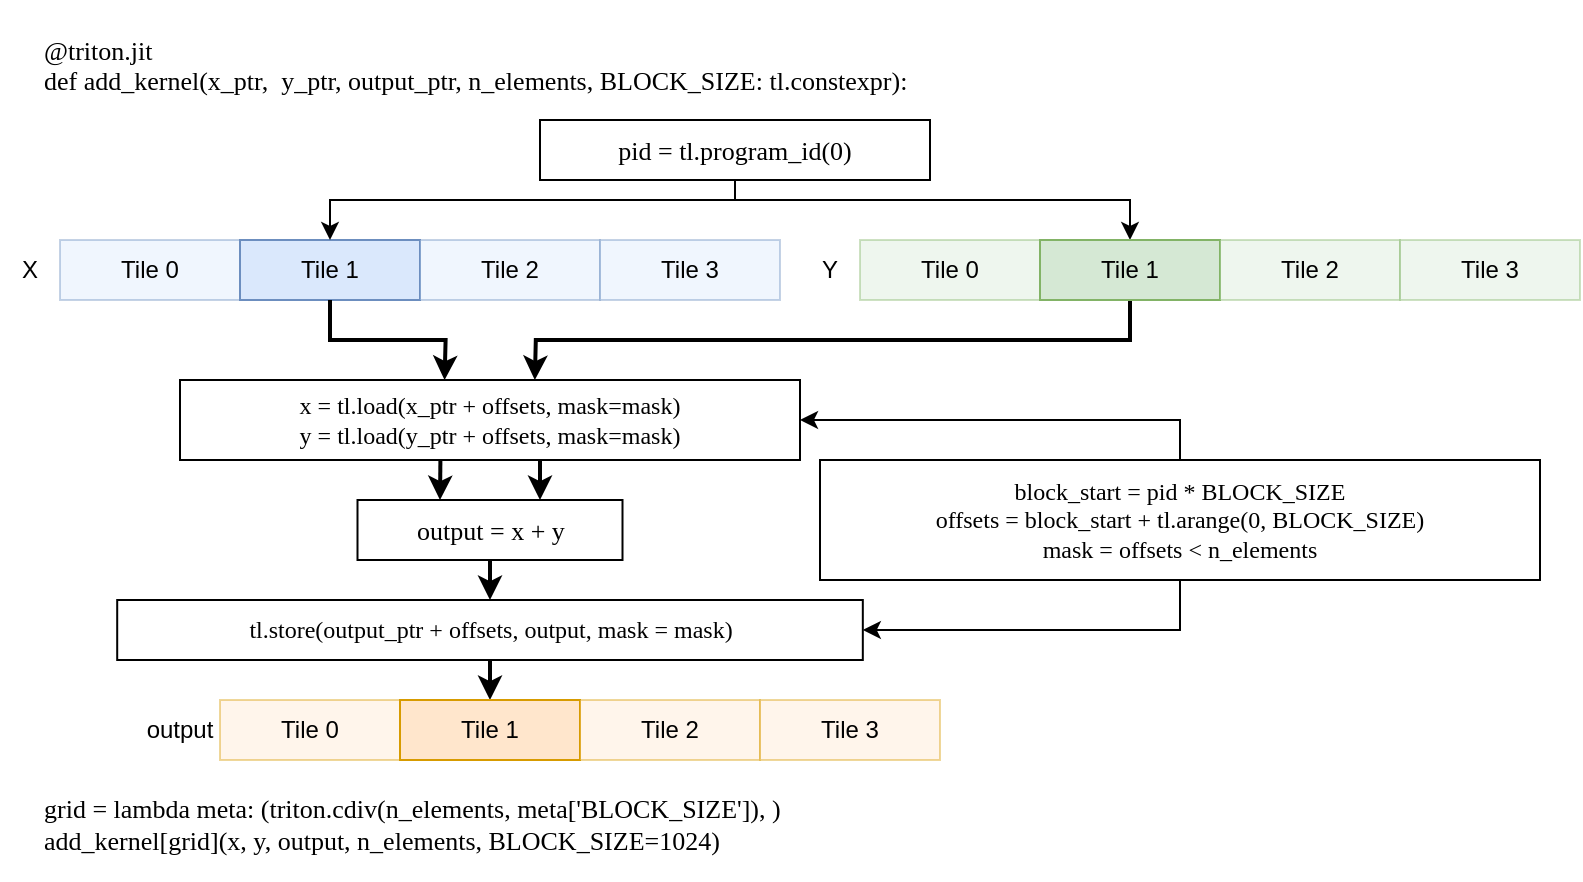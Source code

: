 <mxfile version="24.4.4" type="github">
  <diagram name="第 1 页" id="RcPKkfsmRsznaoQKJP8Q">
    <mxGraphModel dx="1307" dy="717" grid="1" gridSize="10" guides="1" tooltips="1" connect="1" arrows="1" fold="1" page="1" pageScale="1" pageWidth="1000" pageHeight="1000" math="0" shadow="0">
      <root>
        <mxCell id="0" />
        <mxCell id="1" parent="0" />
        <mxCell id="9adOE88UKB7edKcErL7R-2" value="Tile 0" style="rounded=0;whiteSpace=wrap;html=1;fillColor=#dae8fc;strokeColor=#6c8ebf;opacity=40;" vertex="1" parent="1">
          <mxGeometry x="40" y="340" width="90" height="30" as="geometry" />
        </mxCell>
        <mxCell id="9adOE88UKB7edKcErL7R-3" value="Tile 1" style="rounded=0;whiteSpace=wrap;html=1;fillColor=#dae8fc;strokeColor=#6c8ebf;" vertex="1" parent="1">
          <mxGeometry x="130" y="340" width="90" height="30" as="geometry" />
        </mxCell>
        <mxCell id="9adOE88UKB7edKcErL7R-4" value="Tile 2" style="rounded=0;whiteSpace=wrap;html=1;fillColor=#dae8fc;strokeColor=#6c8ebf;opacity=40;" vertex="1" parent="1">
          <mxGeometry x="220" y="340" width="90" height="30" as="geometry" />
        </mxCell>
        <mxCell id="9adOE88UKB7edKcErL7R-5" value="Tile 3" style="rounded=0;whiteSpace=wrap;html=1;fillColor=#dae8fc;strokeColor=#6c8ebf;opacity=40;" vertex="1" parent="1">
          <mxGeometry x="310" y="340" width="90" height="30" as="geometry" />
        </mxCell>
        <mxCell id="9adOE88UKB7edKcErL7R-47" style="edgeStyle=orthogonalEdgeStyle;rounded=0;orthogonalLoop=1;jettySize=auto;html=1;exitX=0.5;exitY=1;exitDx=0;exitDy=0;entryX=0.5;entryY=0;entryDx=0;entryDy=0;" edge="1" parent="1" source="9adOE88UKB7edKcErL7R-6" target="9adOE88UKB7edKcErL7R-3">
          <mxGeometry relative="1" as="geometry">
            <Array as="points">
              <mxPoint x="378" y="320" />
              <mxPoint x="175" y="320" />
            </Array>
          </mxGeometry>
        </mxCell>
        <mxCell id="9adOE88UKB7edKcErL7R-48" style="edgeStyle=orthogonalEdgeStyle;rounded=0;orthogonalLoop=1;jettySize=auto;html=1;exitX=0.5;exitY=1;exitDx=0;exitDy=0;" edge="1" parent="1" source="9adOE88UKB7edKcErL7R-6" target="9adOE88UKB7edKcErL7R-12">
          <mxGeometry relative="1" as="geometry">
            <Array as="points">
              <mxPoint x="378" y="320" />
              <mxPoint x="575" y="320" />
            </Array>
          </mxGeometry>
        </mxCell>
        <mxCell id="9adOE88UKB7edKcErL7R-6" value="pid = tl.program_id(0)" style="rounded=0;whiteSpace=wrap;html=1;fontFamily=Lucida Console;fontSize=13;" vertex="1" parent="1">
          <mxGeometry x="280" y="280" width="195" height="30" as="geometry" />
        </mxCell>
        <mxCell id="9adOE88UKB7edKcErL7R-43" style="edgeStyle=orthogonalEdgeStyle;rounded=0;orthogonalLoop=1;jettySize=auto;html=1;exitX=0.5;exitY=1;exitDx=0;exitDy=0;entryX=1;entryY=0.5;entryDx=0;entryDy=0;" edge="1" parent="1" source="9adOE88UKB7edKcErL7R-8" target="9adOE88UKB7edKcErL7R-34">
          <mxGeometry relative="1" as="geometry" />
        </mxCell>
        <mxCell id="9adOE88UKB7edKcErL7R-44" style="edgeStyle=orthogonalEdgeStyle;rounded=0;orthogonalLoop=1;jettySize=auto;html=1;exitX=0.5;exitY=0;exitDx=0;exitDy=0;entryX=1;entryY=0.5;entryDx=0;entryDy=0;" edge="1" parent="1" source="9adOE88UKB7edKcErL7R-8" target="9adOE88UKB7edKcErL7R-20">
          <mxGeometry relative="1" as="geometry" />
        </mxCell>
        <mxCell id="9adOE88UKB7edKcErL7R-8" value="block_start = pid * BLOCK_SIZE&lt;div style=&quot;font-size: 12px;&quot;&gt;offsets = block_start + tl.arange(0, BLOCK_SIZE)&lt;/div&gt;&lt;div style=&quot;font-size: 12px;&quot;&gt;mask = offsets &amp;lt; n_elements&lt;br style=&quot;font-size: 12px;&quot;&gt;&lt;/div&gt;" style="rounded=0;whiteSpace=wrap;html=1;fontFamily=Lucida Console;fontSize=12;" vertex="1" parent="1">
          <mxGeometry x="420" y="450" width="360" height="60" as="geometry" />
        </mxCell>
        <mxCell id="9adOE88UKB7edKcErL7R-11" value="Tile 0" style="rounded=0;whiteSpace=wrap;html=1;fillColor=#d5e8d4;strokeColor=#82b366;opacity=40;" vertex="1" parent="1">
          <mxGeometry x="440" y="340" width="90" height="30" as="geometry" />
        </mxCell>
        <mxCell id="9adOE88UKB7edKcErL7R-18" style="edgeStyle=orthogonalEdgeStyle;rounded=0;orthogonalLoop=1;jettySize=auto;html=1;exitX=0.5;exitY=1;exitDx=0;exitDy=0;strokeWidth=2;" edge="1" parent="1" source="9adOE88UKB7edKcErL7R-12">
          <mxGeometry relative="1" as="geometry">
            <mxPoint x="277.429" y="410" as="targetPoint" />
          </mxGeometry>
        </mxCell>
        <mxCell id="9adOE88UKB7edKcErL7R-12" value="Tile 1" style="rounded=0;whiteSpace=wrap;html=1;fillColor=#d5e8d4;strokeColor=#82b366;" vertex="1" parent="1">
          <mxGeometry x="530" y="340" width="90" height="30" as="geometry" />
        </mxCell>
        <mxCell id="9adOE88UKB7edKcErL7R-13" value="Tile 2" style="rounded=0;whiteSpace=wrap;html=1;fillColor=#d5e8d4;strokeColor=#82b366;opacity=40;" vertex="1" parent="1">
          <mxGeometry x="620" y="340" width="90" height="30" as="geometry" />
        </mxCell>
        <mxCell id="9adOE88UKB7edKcErL7R-14" value="Tile 3" style="rounded=0;whiteSpace=wrap;html=1;fillColor=#d5e8d4;strokeColor=#82b366;opacity=40;" vertex="1" parent="1">
          <mxGeometry x="710" y="340" width="90" height="30" as="geometry" />
        </mxCell>
        <mxCell id="9adOE88UKB7edKcErL7R-15" value="X" style="text;html=1;align=center;verticalAlign=middle;whiteSpace=wrap;rounded=0;" vertex="1" parent="1">
          <mxGeometry x="10" y="340" width="30" height="30" as="geometry" />
        </mxCell>
        <mxCell id="9adOE88UKB7edKcErL7R-16" value="Y" style="text;html=1;align=center;verticalAlign=middle;whiteSpace=wrap;rounded=0;" vertex="1" parent="1">
          <mxGeometry x="410" y="340" width="30" height="30" as="geometry" />
        </mxCell>
        <mxCell id="9adOE88UKB7edKcErL7R-17" style="edgeStyle=orthogonalEdgeStyle;rounded=0;orthogonalLoop=1;jettySize=auto;html=1;exitX=0.5;exitY=1;exitDx=0;exitDy=0;strokeWidth=2;" edge="1" parent="1" source="9adOE88UKB7edKcErL7R-3">
          <mxGeometry relative="1" as="geometry">
            <mxPoint x="232.286" y="410" as="targetPoint" />
          </mxGeometry>
        </mxCell>
        <mxCell id="9adOE88UKB7edKcErL7R-20" value="x = tl.load(x_ptr + offsets, mask=mask)&lt;div style=&quot;font-size: 12px;&quot;&gt;y = tl.load(y_ptr + offsets, mask=mask)&lt;br style=&quot;font-size: 12px;&quot;&gt;&lt;/div&gt;" style="rounded=0;whiteSpace=wrap;html=1;fontFamily=Lucida Console;fontSize=12;" vertex="1" parent="1">
          <mxGeometry x="100" y="410" width="310" height="40" as="geometry" />
        </mxCell>
        <mxCell id="9adOE88UKB7edKcErL7R-30" value="" style="endArrow=classic;html=1;rounded=0;exitX=0.42;exitY=1.007;exitDx=0;exitDy=0;exitPerimeter=0;strokeWidth=2;" edge="1" parent="1" source="9adOE88UKB7edKcErL7R-20">
          <mxGeometry width="50" height="50" relative="1" as="geometry">
            <mxPoint x="250" y="360" as="sourcePoint" />
            <mxPoint x="230" y="470" as="targetPoint" />
          </mxGeometry>
        </mxCell>
        <mxCell id="9adOE88UKB7edKcErL7R-31" value="" style="endArrow=classic;html=1;rounded=0;exitX=0.42;exitY=1.007;exitDx=0;exitDy=0;exitPerimeter=0;strokeWidth=2;" edge="1" parent="1">
          <mxGeometry width="50" height="50" relative="1" as="geometry">
            <mxPoint x="280" y="450" as="sourcePoint" />
            <mxPoint x="280" y="470" as="targetPoint" />
          </mxGeometry>
        </mxCell>
        <mxCell id="9adOE88UKB7edKcErL7R-40" style="edgeStyle=orthogonalEdgeStyle;rounded=0;orthogonalLoop=1;jettySize=auto;html=1;exitX=0.5;exitY=1;exitDx=0;exitDy=0;entryX=0.5;entryY=0;entryDx=0;entryDy=0;strokeWidth=2;" edge="1" parent="1" source="9adOE88UKB7edKcErL7R-33" target="9adOE88UKB7edKcErL7R-34">
          <mxGeometry relative="1" as="geometry" />
        </mxCell>
        <mxCell id="9adOE88UKB7edKcErL7R-33" value="output = x + y" style="rounded=0;whiteSpace=wrap;html=1;fontFamily=Lucida Console;fontSize=13;" vertex="1" parent="1">
          <mxGeometry x="188.75" y="470" width="132.5" height="30" as="geometry" />
        </mxCell>
        <mxCell id="9adOE88UKB7edKcErL7R-41" style="edgeStyle=orthogonalEdgeStyle;rounded=0;orthogonalLoop=1;jettySize=auto;html=1;exitX=0.5;exitY=1;exitDx=0;exitDy=0;entryX=0.5;entryY=0;entryDx=0;entryDy=0;strokeWidth=2;" edge="1" parent="1" source="9adOE88UKB7edKcErL7R-34" target="9adOE88UKB7edKcErL7R-36">
          <mxGeometry relative="1" as="geometry" />
        </mxCell>
        <mxCell id="9adOE88UKB7edKcErL7R-34" value="tl.store(output_ptr + offsets, output, mask = mask)" style="rounded=0;whiteSpace=wrap;html=1;fontFamily=Lucida Console;fontSize=12;" vertex="1" parent="1">
          <mxGeometry x="68.6" y="520" width="372.81" height="30" as="geometry" />
        </mxCell>
        <mxCell id="9adOE88UKB7edKcErL7R-35" value="Tile 0" style="rounded=0;whiteSpace=wrap;html=1;fillColor=#ffe6cc;strokeColor=#d79b00;opacity=40;" vertex="1" parent="1">
          <mxGeometry x="120" y="570" width="90" height="30" as="geometry" />
        </mxCell>
        <mxCell id="9adOE88UKB7edKcErL7R-36" value="Tile 1" style="rounded=0;whiteSpace=wrap;html=1;fillColor=#ffe6cc;strokeColor=#d79b00;" vertex="1" parent="1">
          <mxGeometry x="210" y="570" width="90" height="30" as="geometry" />
        </mxCell>
        <mxCell id="9adOE88UKB7edKcErL7R-37" value="Tile 2" style="rounded=0;whiteSpace=wrap;html=1;fillColor=#ffe6cc;strokeColor=#d79b00;opacity=40;" vertex="1" parent="1">
          <mxGeometry x="300" y="570" width="90" height="30" as="geometry" />
        </mxCell>
        <mxCell id="9adOE88UKB7edKcErL7R-38" value="Tile 3" style="rounded=0;whiteSpace=wrap;html=1;fillColor=#ffe6cc;strokeColor=#d79b00;opacity=40;" vertex="1" parent="1">
          <mxGeometry x="390" y="570" width="90" height="30" as="geometry" />
        </mxCell>
        <mxCell id="9adOE88UKB7edKcErL7R-39" value="output" style="text;html=1;align=center;verticalAlign=middle;whiteSpace=wrap;rounded=0;" vertex="1" parent="1">
          <mxGeometry x="80" y="570" width="40" height="30" as="geometry" />
        </mxCell>
        <mxCell id="9adOE88UKB7edKcErL7R-45" value="&lt;br style=&quot;font-size: 13px;&quot;&gt;@triton.jit&lt;br style=&quot;font-size: 13px;&quot;&gt;def add_kernel(x_ptr,&amp;nbsp; y_ptr, output_ptr, n_elements, BLOCK_SIZE: tl.constexpr):" style="text;html=1;align=left;verticalAlign=middle;whiteSpace=wrap;rounded=0;fontFamily=Lucida Console;fontSize=13;" vertex="1" parent="1">
          <mxGeometry x="30" y="220" width="650" height="50" as="geometry" />
        </mxCell>
        <UserObject label="    grid = lambda meta: (triton.cdiv(n_elements, meta[&#39;BLOCK_SIZE&#39;]), )&#xa;    add_kernel[grid](x, y, output, n_elements, BLOCK_SIZE=1024)&#xa;    " id="9adOE88UKB7edKcErL7R-46">
          <mxCell style="text;whiteSpace=wrap;html=1;fontFamily=Lucida Console;fontSize=13;" vertex="1" parent="1">
            <mxGeometry x="30" y="610" width="570" height="50" as="geometry" />
          </mxCell>
        </UserObject>
      </root>
    </mxGraphModel>
  </diagram>
</mxfile>
